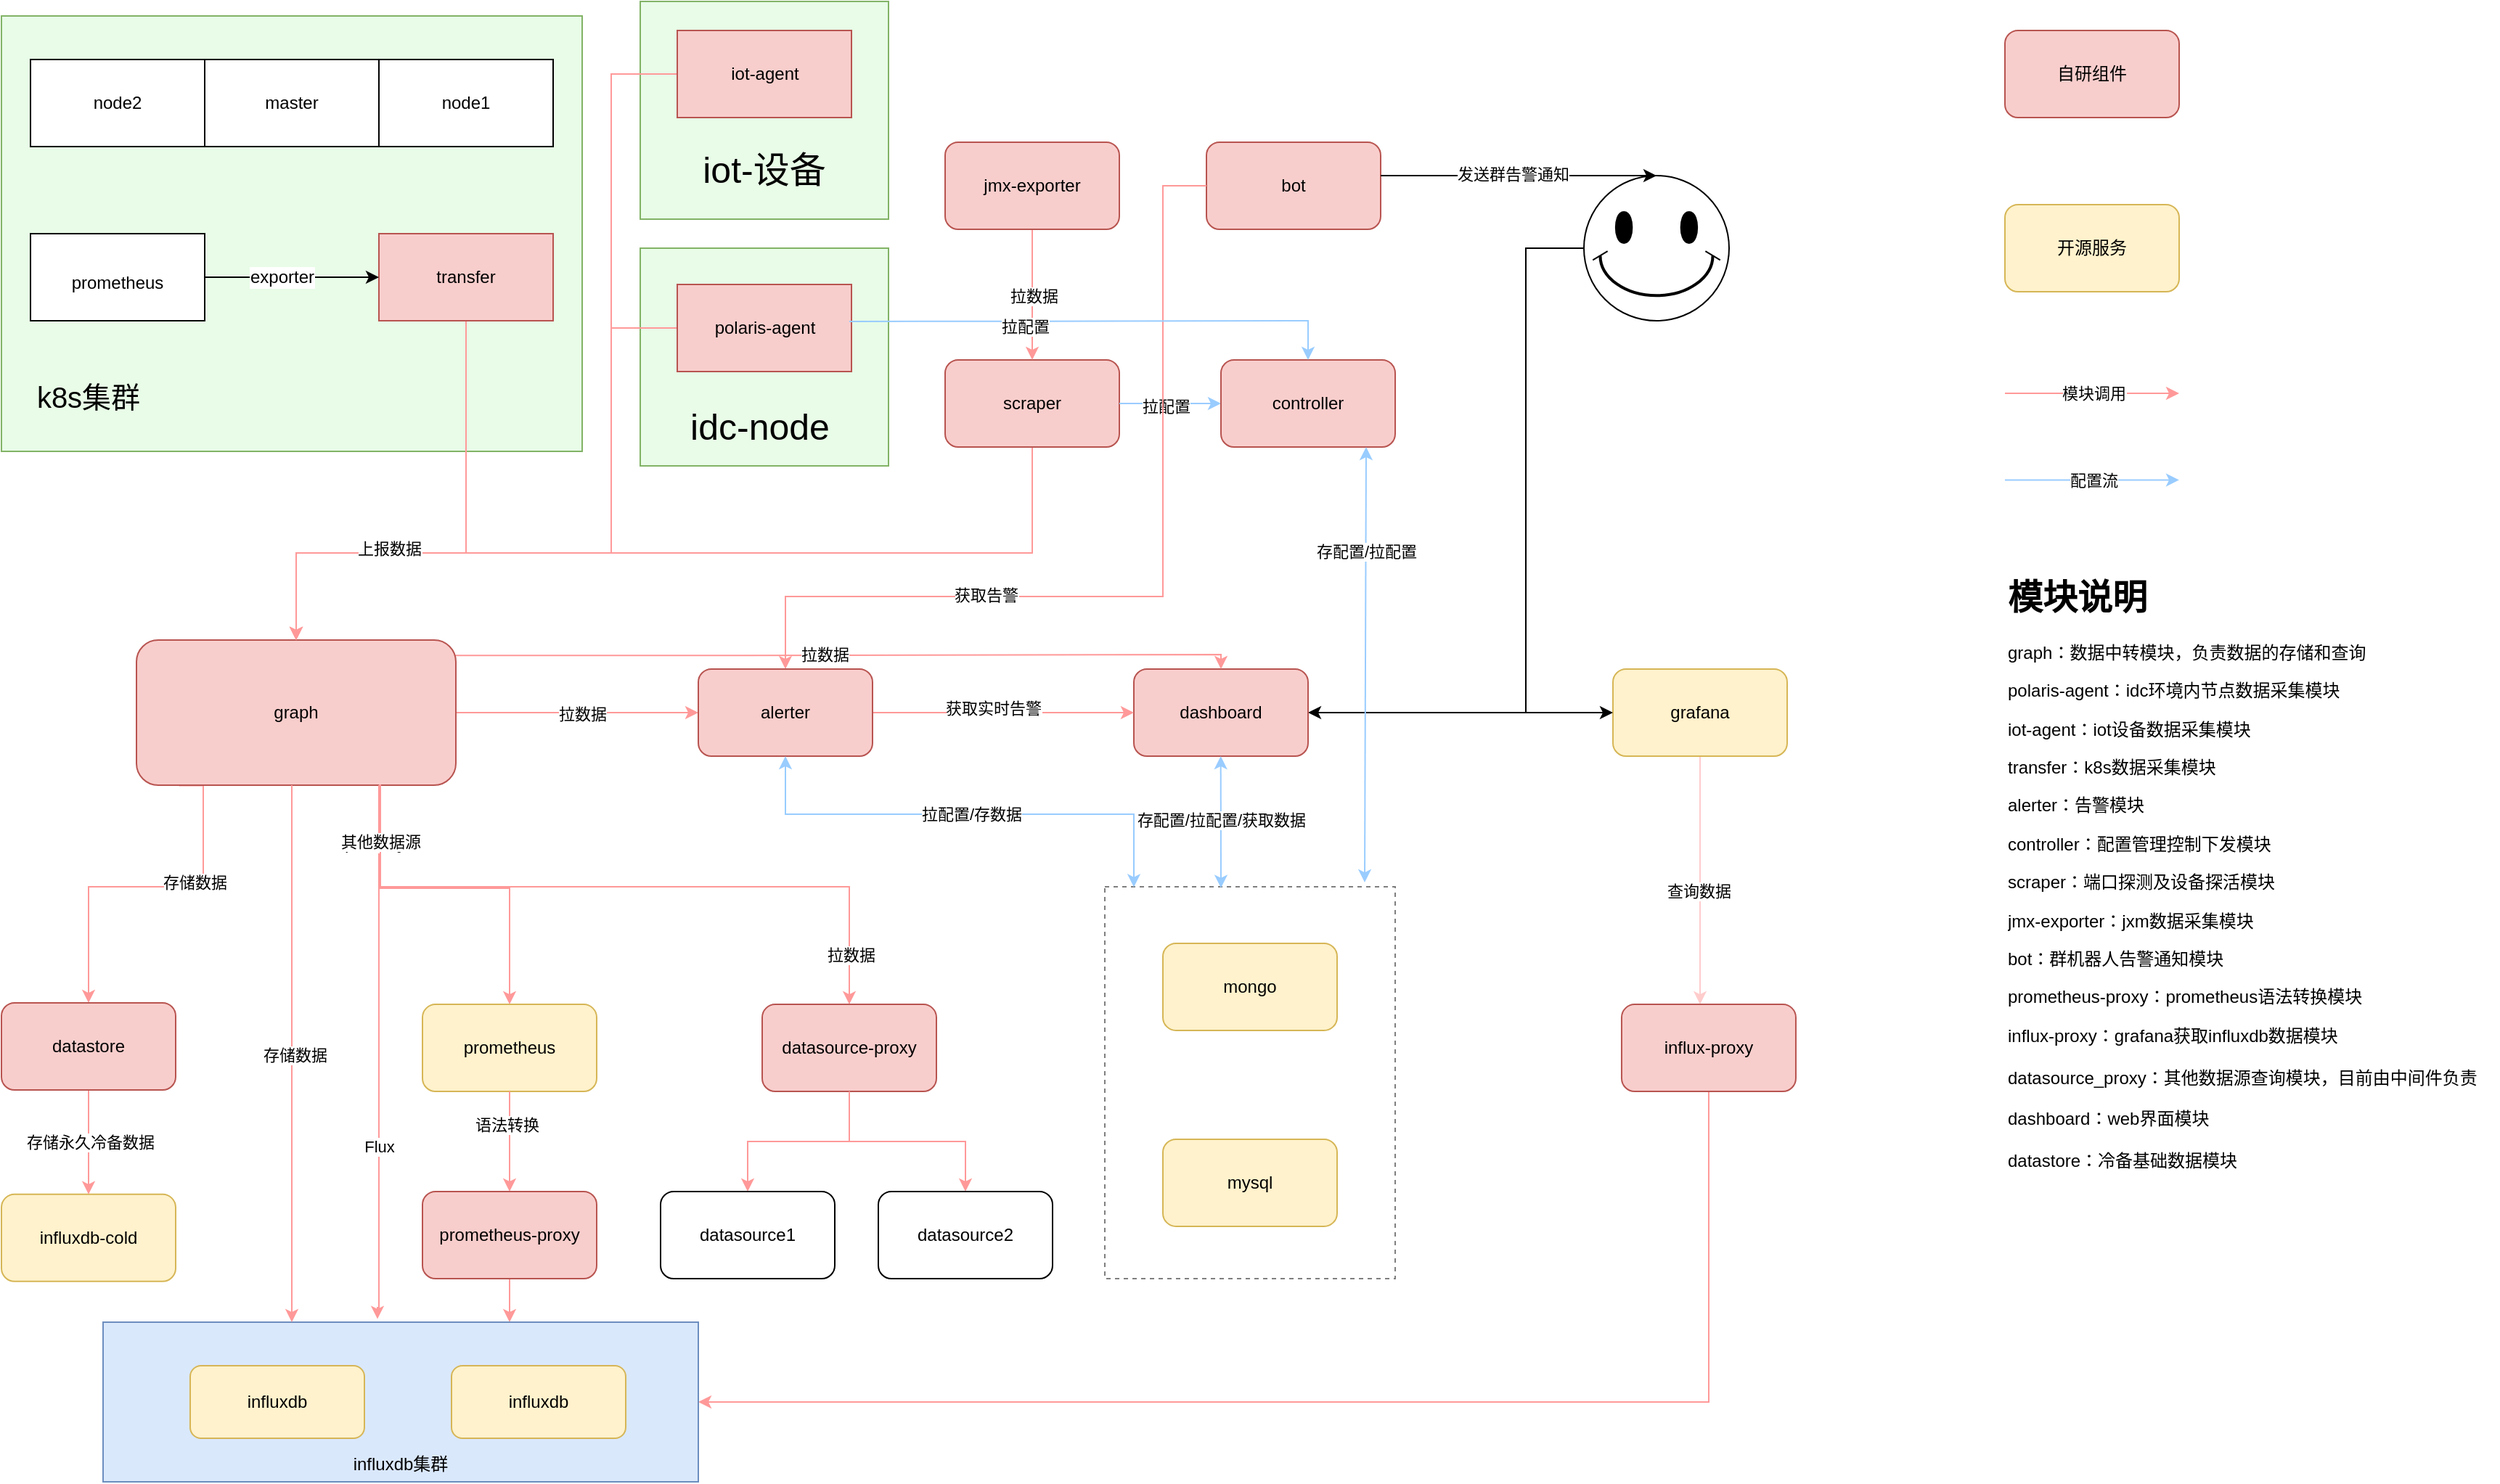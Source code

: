 <mxfile version="24.5.5" type="github">
  <diagram name="第 1 页" id="zJNLE8bN9wBG5qHUzsNH">
    <mxGraphModel dx="3089" dy="2399" grid="1" gridSize="10" guides="1" tooltips="1" connect="1" arrows="1" fold="1" page="1" pageScale="1" pageWidth="827" pageHeight="1169" math="0" shadow="0">
      <root>
        <mxCell id="0" />
        <mxCell id="1" parent="0" />
        <mxCell id="a-k5ZQnK_QjZlKG4vjBj-124" value="" style="rounded=0;whiteSpace=wrap;html=1;direction=south;fillColor=#E8FCE7;strokeColor=#82b366;" vertex="1" parent="1">
          <mxGeometry x="400" y="40" width="171" height="150" as="geometry" />
        </mxCell>
        <mxCell id="a-k5ZQnK_QjZlKG4vjBj-108" value="" style="html=1;dashed=1;whiteSpace=wrap;opacity=50;" vertex="1" parent="1">
          <mxGeometry x="720" y="480" width="200" height="270" as="geometry" />
        </mxCell>
        <mxCell id="a-k5ZQnK_QjZlKG4vjBj-92" value="" style="rounded=0;whiteSpace=wrap;html=1;direction=south;fillColor=#E8FCE7;strokeColor=#82b366;" vertex="1" parent="1">
          <mxGeometry x="400" y="-130" width="171" height="150" as="geometry" />
        </mxCell>
        <mxCell id="mmYLngL-6dQX-zCMXxUM-11" value="" style="edgeStyle=orthogonalEdgeStyle;rounded=0;orthogonalLoop=1;jettySize=auto;html=1;strokeColor=#FF9999;" parent="1" source="mmYLngL-6dQX-zCMXxUM-29" target="mmYLngL-6dQX-zCMXxUM-14" edge="1">
          <mxGeometry relative="1" as="geometry">
            <Array as="points">
              <mxPoint x="310" y="760" />
              <mxPoint x="310" y="760" />
            </Array>
          </mxGeometry>
        </mxCell>
        <mxCell id="mmYLngL-6dQX-zCMXxUM-65" style="edgeStyle=orthogonalEdgeStyle;rounded=0;orthogonalLoop=1;jettySize=auto;html=1;strokeColor=#FF9999;exitX=0.5;exitY=1;exitDx=0;exitDy=0;" parent="1" source="mmYLngL-6dQX-zCMXxUM-64" target="mmYLngL-6dQX-zCMXxUM-14" edge="1">
          <mxGeometry relative="1" as="geometry">
            <Array as="points">
              <mxPoint x="1136" y="835" />
            </Array>
          </mxGeometry>
        </mxCell>
        <mxCell id="a-k5ZQnK_QjZlKG4vjBj-77" style="edgeStyle=orthogonalEdgeStyle;rounded=0;orthogonalLoop=1;jettySize=auto;html=1;exitX=0.461;exitY=-0.02;exitDx=0;exitDy=0;entryX=0.461;entryY=-0.02;entryDx=0;entryDy=0;strokeColor=#FF9999;exitPerimeter=0;entryPerimeter=0;" edge="1" parent="1" target="mmYLngL-6dQX-zCMXxUM-14">
          <mxGeometry relative="1" as="geometry">
            <mxPoint x="219.97" y="400" as="sourcePoint" />
            <mxPoint x="190.0" y="770" as="targetPoint" />
            <Array as="points">
              <mxPoint x="220" y="770" />
              <mxPoint x="219" y="770" />
            </Array>
          </mxGeometry>
        </mxCell>
        <mxCell id="a-k5ZQnK_QjZlKG4vjBj-121" value="Flux" style="edgeLabel;html=1;align=center;verticalAlign=middle;resizable=0;points=[];" vertex="1" connectable="0" parent="a-k5ZQnK_QjZlKG4vjBj-77">
          <mxGeometry x="0.368" relative="1" as="geometry">
            <mxPoint as="offset" />
          </mxGeometry>
        </mxCell>
        <mxCell id="mmYLngL-6dQX-zCMXxUM-14" value="&lt;br&gt;&lt;br&gt;&lt;br&gt;&lt;br&gt;&lt;br&gt;&lt;br&gt;influxdb集群" style="rounded=0;whiteSpace=wrap;html=1;fillColor=#dae8fc;strokeColor=#6c8ebf;" parent="1" vertex="1">
          <mxGeometry x="30" y="780" width="410" height="110" as="geometry" />
        </mxCell>
        <mxCell id="a-k5ZQnK_QjZlKG4vjBj-51" style="edgeStyle=orthogonalEdgeStyle;rounded=0;orthogonalLoop=1;jettySize=auto;html=1;" edge="1" parent="1" source="a-k5ZQnK_QjZlKG4vjBj-1" target="mmYLngL-6dQX-zCMXxUM-16">
          <mxGeometry relative="1" as="geometry">
            <Array as="points">
              <mxPoint x="1010" y="360" />
            </Array>
          </mxGeometry>
        </mxCell>
        <mxCell id="mmYLngL-6dQX-zCMXxUM-16" value="dashboard" style="rounded=1;whiteSpace=wrap;html=1;fillColor=#f8cecc;strokeColor=#b85450;" parent="1" vertex="1">
          <mxGeometry x="740" y="330" width="120" height="60" as="geometry" />
        </mxCell>
        <mxCell id="mmYLngL-6dQX-zCMXxUM-18" value="" style="edgeStyle=orthogonalEdgeStyle;rounded=0;orthogonalLoop=1;jettySize=auto;html=1;strokeColor=#FF9999;exitX=1;exitY=0.5;exitDx=0;exitDy=0;" parent="1" source="mmYLngL-6dQX-zCMXxUM-20" target="mmYLngL-6dQX-zCMXxUM-23" edge="1">
          <mxGeometry relative="1" as="geometry">
            <Array as="points">
              <mxPoint x="390" y="360" />
              <mxPoint x="390" y="360" />
            </Array>
          </mxGeometry>
        </mxCell>
        <mxCell id="a-k5ZQnK_QjZlKG4vjBj-120" value="拉数据" style="edgeLabel;html=1;align=center;verticalAlign=middle;resizable=0;points=[];" vertex="1" connectable="0" parent="mmYLngL-6dQX-zCMXxUM-18">
          <mxGeometry x="0.04" y="-1" relative="1" as="geometry">
            <mxPoint as="offset" />
          </mxGeometry>
        </mxCell>
        <mxCell id="mmYLngL-6dQX-zCMXxUM-77" style="edgeStyle=orthogonalEdgeStyle;rounded=0;orthogonalLoop=1;jettySize=auto;html=1;entryX=0;entryY=0.5;entryDx=0;entryDy=0;strokeColor=#FF9999;" parent="1" source="mmYLngL-6dQX-zCMXxUM-23" target="mmYLngL-6dQX-zCMXxUM-16" edge="1">
          <mxGeometry relative="1" as="geometry" />
        </mxCell>
        <mxCell id="a-k5ZQnK_QjZlKG4vjBj-110" value="获取实时告警" style="edgeLabel;html=1;align=center;verticalAlign=middle;resizable=0;points=[];" vertex="1" connectable="0" parent="mmYLngL-6dQX-zCMXxUM-77">
          <mxGeometry x="-0.084" y="3" relative="1" as="geometry">
            <mxPoint as="offset" />
          </mxGeometry>
        </mxCell>
        <mxCell id="a-k5ZQnK_QjZlKG4vjBj-76" style="edgeStyle=orthogonalEdgeStyle;rounded=0;orthogonalLoop=1;jettySize=auto;html=1;exitX=0.133;exitY=1.002;exitDx=0;exitDy=0;entryX=0.5;entryY=0;entryDx=0;entryDy=0;strokeColor=#FF9999;exitPerimeter=0;" edge="1" parent="1" source="mmYLngL-6dQX-zCMXxUM-20" target="a-k5ZQnK_QjZlKG4vjBj-73">
          <mxGeometry relative="1" as="geometry">
            <Array as="points">
              <mxPoint x="99" y="410" />
              <mxPoint x="99" y="480" />
              <mxPoint x="20" y="480" />
            </Array>
          </mxGeometry>
        </mxCell>
        <mxCell id="a-k5ZQnK_QjZlKG4vjBj-100" value="存储数据" style="edgeLabel;html=1;align=center;verticalAlign=middle;resizable=0;points=[];" vertex="1" connectable="0" parent="a-k5ZQnK_QjZlKG4vjBj-76">
          <mxGeometry x="-0.253" y="-3" relative="1" as="geometry">
            <mxPoint x="-1" as="offset" />
          </mxGeometry>
        </mxCell>
        <mxCell id="a-k5ZQnK_QjZlKG4vjBj-113" style="edgeStyle=orthogonalEdgeStyle;rounded=0;orthogonalLoop=1;jettySize=auto;html=1;exitX=0.995;exitY=0.106;exitDx=0;exitDy=0;entryX=0.5;entryY=0;entryDx=0;entryDy=0;exitPerimeter=0;strokeColor=#FF9999;" edge="1" parent="1" source="mmYLngL-6dQX-zCMXxUM-20" target="mmYLngL-6dQX-zCMXxUM-16">
          <mxGeometry relative="1" as="geometry">
            <Array as="points">
              <mxPoint x="472" y="321" />
              <mxPoint x="730" y="320" />
            </Array>
          </mxGeometry>
        </mxCell>
        <mxCell id="a-k5ZQnK_QjZlKG4vjBj-114" value="拉数据" style="edgeLabel;html=1;align=center;verticalAlign=middle;resizable=0;points=[];" vertex="1" connectable="0" parent="a-k5ZQnK_QjZlKG4vjBj-113">
          <mxGeometry x="-0.052" y="1" relative="1" as="geometry">
            <mxPoint as="offset" />
          </mxGeometry>
        </mxCell>
        <mxCell id="mmYLngL-6dQX-zCMXxUM-20" value="graph" style="rounded=1;whiteSpace=wrap;html=1;fillColor=#f8cecc;strokeColor=#b85450;" parent="1" vertex="1">
          <mxGeometry x="53" y="310" width="220" height="100" as="geometry" />
        </mxCell>
        <mxCell id="mmYLngL-6dQX-zCMXxUM-24" value="" style="edgeStyle=orthogonalEdgeStyle;rounded=0;orthogonalLoop=1;jettySize=auto;html=1;strokeColor=#FF9999;" parent="1" source="mmYLngL-6dQX-zCMXxUM-20" target="mmYLngL-6dQX-zCMXxUM-26" edge="1">
          <mxGeometry x="0.0" relative="1" as="geometry">
            <Array as="points">
              <mxPoint x="220" y="481" />
              <mxPoint x="310" y="481" />
            </Array>
            <mxPoint as="offset" />
          </mxGeometry>
        </mxCell>
        <mxCell id="a-k5ZQnK_QjZlKG4vjBj-89" value="promeQL" style="edgeLabel;html=1;align=center;verticalAlign=middle;resizable=0;points=[];" vertex="1" connectable="0" parent="mmYLngL-6dQX-zCMXxUM-24">
          <mxGeometry x="-0.667" y="-1" relative="1" as="geometry">
            <mxPoint as="offset" />
          </mxGeometry>
        </mxCell>
        <mxCell id="mmYLngL-6dQX-zCMXxUM-26" value="prometheus" style="rounded=1;whiteSpace=wrap;html=1;fillColor=#fff2cc;strokeColor=#d6b656;" parent="1" vertex="1">
          <mxGeometry x="250" y="561.05" width="120" height="60" as="geometry" />
        </mxCell>
        <mxCell id="mmYLngL-6dQX-zCMXxUM-27" value="" style="edgeStyle=orthogonalEdgeStyle;rounded=0;orthogonalLoop=1;jettySize=auto;html=1;fillColor=#f8cecc;strokeColor=#FF9999;" parent="1" source="mmYLngL-6dQX-zCMXxUM-26" target="mmYLngL-6dQX-zCMXxUM-29" edge="1">
          <mxGeometry relative="1" as="geometry" />
        </mxCell>
        <mxCell id="mmYLngL-6dQX-zCMXxUM-28" value="语法转换" style="edgeLabel;html=1;align=center;verticalAlign=middle;resizable=0;points=[];" parent="mmYLngL-6dQX-zCMXxUM-27" vertex="1" connectable="0">
          <mxGeometry x="-0.333" y="-2" relative="1" as="geometry">
            <mxPoint as="offset" />
          </mxGeometry>
        </mxCell>
        <mxCell id="mmYLngL-6dQX-zCMXxUM-29" value="prometheus-proxy" style="rounded=1;whiteSpace=wrap;html=1;fillColor=#f8cecc;strokeColor=#b85450;" parent="1" vertex="1">
          <mxGeometry x="250" y="690.0" width="120" height="60" as="geometry" />
        </mxCell>
        <mxCell id="a-k5ZQnK_QjZlKG4vjBj-122" style="edgeStyle=orthogonalEdgeStyle;rounded=0;orthogonalLoop=1;jettySize=auto;html=1;strokeColor=#FF9999;" edge="1" parent="1" target="mmYLngL-6dQX-zCMXxUM-32">
          <mxGeometry relative="1" as="geometry">
            <mxPoint x="220" y="410" as="sourcePoint" />
            <Array as="points">
              <mxPoint x="221" y="410" />
              <mxPoint x="221" y="480" />
              <mxPoint x="544" y="480" />
            </Array>
          </mxGeometry>
        </mxCell>
        <mxCell id="a-k5ZQnK_QjZlKG4vjBj-123" value="其他数据源" style="edgeLabel;html=1;align=center;verticalAlign=middle;resizable=0;points=[];" vertex="1" connectable="0" parent="a-k5ZQnK_QjZlKG4vjBj-122">
          <mxGeometry x="-0.834" relative="1" as="geometry">
            <mxPoint as="offset" />
          </mxGeometry>
        </mxCell>
        <mxCell id="a-k5ZQnK_QjZlKG4vjBj-142" value="拉数据" style="edgeLabel;html=1;align=center;verticalAlign=middle;resizable=0;points=[];" vertex="1" connectable="0" parent="a-k5ZQnK_QjZlKG4vjBj-122">
          <mxGeometry x="0.854" y="1" relative="1" as="geometry">
            <mxPoint as="offset" />
          </mxGeometry>
        </mxCell>
        <mxCell id="mmYLngL-6dQX-zCMXxUM-32" value="datasource-proxy" style="rounded=1;whiteSpace=wrap;html=1;fillColor=#f8cecc;strokeColor=#b85450;" parent="1" vertex="1">
          <mxGeometry x="484" y="561.05" width="120" height="60" as="geometry" />
        </mxCell>
        <mxCell id="mmYLngL-6dQX-zCMXxUM-33" style="edgeStyle=orthogonalEdgeStyle;rounded=0;orthogonalLoop=1;jettySize=auto;html=1;fillColor=#f8cecc;strokeColor=#FF9999;exitX=0.5;exitY=1;exitDx=0;exitDy=0;" parent="1" source="mmYLngL-6dQX-zCMXxUM-32" target="mmYLngL-6dQX-zCMXxUM-34" edge="1">
          <mxGeometry relative="1" as="geometry" />
        </mxCell>
        <mxCell id="mmYLngL-6dQX-zCMXxUM-34" value="datasource1" style="rounded=1;whiteSpace=wrap;html=1;" parent="1" vertex="1">
          <mxGeometry x="414" y="690.0" width="120" height="60" as="geometry" />
        </mxCell>
        <mxCell id="mmYLngL-6dQX-zCMXxUM-35" style="edgeStyle=orthogonalEdgeStyle;rounded=0;orthogonalLoop=1;jettySize=auto;html=1;fillColor=#f8cecc;strokeColor=#FF9999;" parent="1" source="mmYLngL-6dQX-zCMXxUM-32" target="mmYLngL-6dQX-zCMXxUM-36" edge="1">
          <mxGeometry relative="1" as="geometry" />
        </mxCell>
        <mxCell id="mmYLngL-6dQX-zCMXxUM-36" value="datasource2" style="rounded=1;whiteSpace=wrap;html=1;" parent="1" vertex="1">
          <mxGeometry x="564" y="690.0" width="120" height="60" as="geometry" />
        </mxCell>
        <mxCell id="mmYLngL-6dQX-zCMXxUM-37" value="" style="group" parent="1" vertex="1" connectable="0">
          <mxGeometry x="90" y="810" width="300" height="50" as="geometry" />
        </mxCell>
        <mxCell id="mmYLngL-6dQX-zCMXxUM-38" value="influxdb" style="rounded=1;whiteSpace=wrap;html=1;container=0;fillColor=#fff2cc;strokeColor=#d6b656;" parent="mmYLngL-6dQX-zCMXxUM-37" vertex="1">
          <mxGeometry width="120" height="50" as="geometry" />
        </mxCell>
        <mxCell id="mmYLngL-6dQX-zCMXxUM-39" value="influxdb" style="rounded=1;whiteSpace=wrap;html=1;container=0;fillColor=#fff2cc;strokeColor=#d6b656;" parent="mmYLngL-6dQX-zCMXxUM-37" vertex="1">
          <mxGeometry x="180" width="120" height="50" as="geometry" />
        </mxCell>
        <mxCell id="mmYLngL-6dQX-zCMXxUM-67" style="edgeStyle=orthogonalEdgeStyle;rounded=0;orthogonalLoop=1;jettySize=auto;html=1;strokeColor=#FFCCCC;exitX=0.5;exitY=1;exitDx=0;exitDy=0;" parent="1" source="mmYLngL-6dQX-zCMXxUM-66" target="mmYLngL-6dQX-zCMXxUM-64" edge="1">
          <mxGeometry relative="1" as="geometry">
            <Array as="points">
              <mxPoint x="1130" y="500" />
              <mxPoint x="1130" y="500" />
            </Array>
          </mxGeometry>
        </mxCell>
        <mxCell id="mmYLngL-6dQX-zCMXxUM-68" value="查询数据" style="edgeLabel;html=1;align=center;verticalAlign=middle;resizable=0;points=[];" parent="mmYLngL-6dQX-zCMXxUM-67" vertex="1" connectable="0">
          <mxGeometry x="0.083" y="-1" relative="1" as="geometry">
            <mxPoint as="offset" />
          </mxGeometry>
        </mxCell>
        <mxCell id="mmYLngL-6dQX-zCMXxUM-64" value="influx-proxy" style="rounded=1;whiteSpace=wrap;html=1;fillColor=#f8cecc;strokeColor=#b85450;" parent="1" vertex="1">
          <mxGeometry x="1075.98" y="561.05" width="120" height="60" as="geometry" />
        </mxCell>
        <mxCell id="mmYLngL-6dQX-zCMXxUM-66" value="grafana" style="rounded=1;whiteSpace=wrap;html=1;fillColor=#fff2cc;strokeColor=#d6b656;" parent="1" vertex="1">
          <mxGeometry x="1070" y="330" width="120" height="60" as="geometry" />
        </mxCell>
        <mxCell id="a-k5ZQnK_QjZlKG4vjBj-131" style="edgeStyle=orthogonalEdgeStyle;rounded=0;orthogonalLoop=1;jettySize=auto;html=1;entryX=0.5;entryY=0;entryDx=0;entryDy=0;strokeColor=#FF9999;" edge="1" parent="1" source="mmYLngL-6dQX-zCMXxUM-70" target="mmYLngL-6dQX-zCMXxUM-20">
          <mxGeometry relative="1" as="geometry">
            <Array as="points">
              <mxPoint x="670" y="250" />
              <mxPoint x="163" y="250" />
            </Array>
          </mxGeometry>
        </mxCell>
        <mxCell id="mmYLngL-6dQX-zCMXxUM-70" value="scraper" style="rounded=1;whiteSpace=wrap;html=1;fillColor=#f8cecc;strokeColor=#b85450;" parent="1" vertex="1">
          <mxGeometry x="610" y="117" width="120" height="60" as="geometry" />
        </mxCell>
        <mxCell id="mmYLngL-6dQX-zCMXxUM-74" value="" style="edgeStyle=orthogonalEdgeStyle;rounded=0;orthogonalLoop=1;jettySize=auto;html=1;strokeColor=#FF9999;" parent="1" source="mmYLngL-6dQX-zCMXxUM-73" target="mmYLngL-6dQX-zCMXxUM-70" edge="1">
          <mxGeometry relative="1" as="geometry" />
        </mxCell>
        <mxCell id="mmYLngL-6dQX-zCMXxUM-75" value="拉数据" style="edgeLabel;html=1;align=center;verticalAlign=middle;resizable=0;points=[];" parent="mmYLngL-6dQX-zCMXxUM-74" vertex="1" connectable="0">
          <mxGeometry x="0.025" y="1" relative="1" as="geometry">
            <mxPoint as="offset" />
          </mxGeometry>
        </mxCell>
        <mxCell id="mmYLngL-6dQX-zCMXxUM-73" value="jmx-exporter" style="rounded=1;whiteSpace=wrap;html=1;fillColor=#f8cecc;strokeColor=#b85450;" parent="1" vertex="1">
          <mxGeometry x="610" y="-33" width="120" height="60" as="geometry" />
        </mxCell>
        <mxCell id="mmYLngL-6dQX-zCMXxUM-2" value="" style="rounded=0;whiteSpace=wrap;html=1;direction=south;fillColor=#E8FCE7;strokeColor=#82b366;" parent="1" vertex="1">
          <mxGeometry x="-40" y="-120" width="400" height="300" as="geometry" />
        </mxCell>
        <mxCell id="mmYLngL-6dQX-zCMXxUM-3" value="node1" style="rounded=0;whiteSpace=wrap;html=1;" parent="1" vertex="1">
          <mxGeometry x="220" y="-90" width="120" height="60" as="geometry" />
        </mxCell>
        <mxCell id="mmYLngL-6dQX-zCMXxUM-4" value="master" style="rounded=0;whiteSpace=wrap;html=1;" parent="1" vertex="1">
          <mxGeometry x="100" y="-90" width="120" height="60" as="geometry" />
        </mxCell>
        <mxCell id="mmYLngL-6dQX-zCMXxUM-5" value="node2" style="rounded=0;whiteSpace=wrap;html=1;" parent="1" vertex="1">
          <mxGeometry x="-20" y="-90" width="120" height="60" as="geometry" />
        </mxCell>
        <mxCell id="mmYLngL-6dQX-zCMXxUM-6" value="&lt;font style=&quot;font-size: 20px;&quot;&gt;k8s集群&lt;/font&gt;" style="text;html=1;strokeColor=none;fillColor=none;align=center;verticalAlign=middle;whiteSpace=wrap;rounded=0;" parent="1" vertex="1">
          <mxGeometry x="-30" y="120" width="100" height="44" as="geometry" />
        </mxCell>
        <mxCell id="mmYLngL-6dQX-zCMXxUM-7" value="&lt;font style=&quot;font-size: 12px;&quot;&gt;prometheus&lt;/font&gt;" style="rounded=0;whiteSpace=wrap;html=1;fontSize=20;" parent="1" vertex="1">
          <mxGeometry x="-20" y="30" width="120" height="60" as="geometry" />
        </mxCell>
        <mxCell id="a-k5ZQnK_QjZlKG4vjBj-128" style="edgeStyle=orthogonalEdgeStyle;rounded=0;orthogonalLoop=1;jettySize=auto;html=1;strokeColor=#FF9999;" edge="1" parent="1" source="mmYLngL-6dQX-zCMXxUM-8" target="mmYLngL-6dQX-zCMXxUM-20">
          <mxGeometry relative="1" as="geometry">
            <Array as="points">
              <mxPoint x="280" y="250" />
              <mxPoint x="163" y="250" />
            </Array>
          </mxGeometry>
        </mxCell>
        <mxCell id="mmYLngL-6dQX-zCMXxUM-8" value="transfer" style="rounded=0;whiteSpace=wrap;html=1;fillColor=#f8cecc;strokeColor=#b85450;" parent="1" vertex="1">
          <mxGeometry x="220" y="30" width="120" height="60" as="geometry" />
        </mxCell>
        <mxCell id="mmYLngL-6dQX-zCMXxUM-9" value="" style="edgeStyle=orthogonalEdgeStyle;rounded=0;orthogonalLoop=1;jettySize=auto;html=1;fontSize=20;" parent="1" source="mmYLngL-6dQX-zCMXxUM-7" target="mmYLngL-6dQX-zCMXxUM-8" edge="1">
          <mxGeometry relative="1" as="geometry" />
        </mxCell>
        <mxCell id="mmYLngL-6dQX-zCMXxUM-10" value="exporter" style="edgeLabel;html=1;align=center;verticalAlign=middle;resizable=0;points=[];fontSize=12;" parent="mmYLngL-6dQX-zCMXxUM-9" vertex="1" connectable="0">
          <mxGeometry x="-0.114" relative="1" as="geometry">
            <mxPoint as="offset" />
          </mxGeometry>
        </mxCell>
        <mxCell id="mmYLngL-6dQX-zCMXxUM-79" value="mysql" style="rounded=1;whiteSpace=wrap;html=1;fillColor=#fff2cc;strokeColor=#d6b656;" parent="1" vertex="1">
          <mxGeometry x="760" y="653.95" width="120" height="60" as="geometry" />
        </mxCell>
        <mxCell id="mmYLngL-6dQX-zCMXxUM-80" value="mongo" style="rounded=1;whiteSpace=wrap;html=1;fillColor=#fff2cc;strokeColor=#d6b656;" parent="1" vertex="1">
          <mxGeometry x="760" y="518.95" width="120" height="60" as="geometry" />
        </mxCell>
        <mxCell id="mmYLngL-6dQX-zCMXxUM-93" value="&lt;font style=&quot;font-size: 25px;&quot;&gt;idc-node&lt;/font&gt;" style="text;strokeColor=none;align=center;fillColor=none;html=1;verticalAlign=middle;whiteSpace=wrap;rounded=0;" parent="1" vertex="1">
          <mxGeometry x="425.5" y="147" width="113" height="30" as="geometry" />
        </mxCell>
        <mxCell id="a-k5ZQnK_QjZlKG4vjBj-129" style="edgeStyle=orthogonalEdgeStyle;rounded=0;orthogonalLoop=1;jettySize=auto;html=1;entryX=0.5;entryY=0;entryDx=0;entryDy=0;strokeColor=#FF9999;" edge="1" parent="1" source="mmYLngL-6dQX-zCMXxUM-96" target="mmYLngL-6dQX-zCMXxUM-20">
          <mxGeometry relative="1" as="geometry">
            <Array as="points">
              <mxPoint x="380" y="95" />
              <mxPoint x="380" y="250" />
              <mxPoint x="163" y="250" />
            </Array>
          </mxGeometry>
        </mxCell>
        <mxCell id="mmYLngL-6dQX-zCMXxUM-96" value="polaris-agent" style="rounded=0;whiteSpace=wrap;html=1;fillColor=#f8cecc;strokeColor=#b85450;" parent="1" vertex="1">
          <mxGeometry x="425.5" y="65" width="120" height="60" as="geometry" />
        </mxCell>
        <mxCell id="a-k5ZQnK_QjZlKG4vjBj-1" value="" style="verticalLabelPosition=bottom;verticalAlign=top;html=1;shape=mxgraph.basic.smiley" vertex="1" parent="1">
          <mxGeometry x="1050" y="-10" width="100" height="100" as="geometry" />
        </mxCell>
        <mxCell id="a-k5ZQnK_QjZlKG4vjBj-9" value="&lt;font style=&quot;font-size: 25px;&quot;&gt;iot-设备&lt;/font&gt;" style="text;strokeColor=none;align=center;fillColor=none;html=1;verticalAlign=middle;whiteSpace=wrap;rounded=0;" vertex="1" parent="1">
          <mxGeometry x="439" y="-30" width="93" height="30" as="geometry" />
        </mxCell>
        <mxCell id="a-k5ZQnK_QjZlKG4vjBj-130" style="edgeStyle=orthogonalEdgeStyle;rounded=0;orthogonalLoop=1;jettySize=auto;html=1;entryX=0.5;entryY=0;entryDx=0;entryDy=0;strokeColor=#FF9999;" edge="1" parent="1" source="a-k5ZQnK_QjZlKG4vjBj-14" target="mmYLngL-6dQX-zCMXxUM-20">
          <mxGeometry relative="1" as="geometry">
            <Array as="points">
              <mxPoint x="380" y="-80" />
              <mxPoint x="380" y="250" />
              <mxPoint x="163" y="250" />
            </Array>
          </mxGeometry>
        </mxCell>
        <mxCell id="a-k5ZQnK_QjZlKG4vjBj-136" value="上报数据" style="edgeLabel;html=1;align=center;verticalAlign=middle;resizable=0;points=[];" vertex="1" connectable="0" parent="a-k5ZQnK_QjZlKG4vjBj-130">
          <mxGeometry x="0.622" y="-3" relative="1" as="geometry">
            <mxPoint as="offset" />
          </mxGeometry>
        </mxCell>
        <mxCell id="a-k5ZQnK_QjZlKG4vjBj-14" value="iot-agent" style="rounded=0;whiteSpace=wrap;html=1;fillColor=#f8cecc;strokeColor=#b85450;" vertex="1" parent="1">
          <mxGeometry x="425.5" y="-110" width="120" height="60" as="geometry" />
        </mxCell>
        <mxCell id="a-k5ZQnK_QjZlKG4vjBj-126" value="" style="edgeStyle=orthogonalEdgeStyle;rounded=0;orthogonalLoop=1;jettySize=auto;html=1;strokeColor=#99CCFF;" edge="1" parent="1" source="mmYLngL-6dQX-zCMXxUM-70" target="a-k5ZQnK_QjZlKG4vjBj-27">
          <mxGeometry relative="1" as="geometry" />
        </mxCell>
        <mxCell id="a-k5ZQnK_QjZlKG4vjBj-137" value="拉配置" style="edgeLabel;html=1;align=center;verticalAlign=middle;resizable=0;points=[];" vertex="1" connectable="0" parent="a-k5ZQnK_QjZlKG4vjBj-126">
          <mxGeometry x="-0.088" y="-2" relative="1" as="geometry">
            <mxPoint as="offset" />
          </mxGeometry>
        </mxCell>
        <mxCell id="a-k5ZQnK_QjZlKG4vjBj-27" value="controller" style="rounded=1;whiteSpace=wrap;html=1;fillColor=#f8cecc;strokeColor=#b85450;" vertex="1" parent="1">
          <mxGeometry x="800" y="117" width="120" height="60" as="geometry" />
        </mxCell>
        <mxCell id="a-k5ZQnK_QjZlKG4vjBj-57" value="自研组件" style="rounded=1;whiteSpace=wrap;html=1;fillColor=#f8cecc;strokeColor=#b85450;" vertex="1" parent="1">
          <mxGeometry x="1340" y="-110" width="120" height="60" as="geometry" />
        </mxCell>
        <mxCell id="a-k5ZQnK_QjZlKG4vjBj-58" value="开源服务" style="rounded=1;whiteSpace=wrap;html=1;fillColor=#fff2cc;strokeColor=#d6b656;" vertex="1" parent="1">
          <mxGeometry x="1340" y="10" width="120" height="60" as="geometry" />
        </mxCell>
        <mxCell id="a-k5ZQnK_QjZlKG4vjBj-61" value="" style="endArrow=classic;html=1;rounded=0;strokeColor=#FF9999;" edge="1" parent="1">
          <mxGeometry width="50" height="50" relative="1" as="geometry">
            <mxPoint x="1340" y="140" as="sourcePoint" />
            <mxPoint x="1460" y="140" as="targetPoint" />
          </mxGeometry>
        </mxCell>
        <mxCell id="a-k5ZQnK_QjZlKG4vjBj-62" value="模块调用" style="edgeLabel;html=1;align=center;verticalAlign=middle;resizable=0;points=[];" vertex="1" connectable="0" parent="a-k5ZQnK_QjZlKG4vjBj-61">
          <mxGeometry x="0.015" relative="1" as="geometry">
            <mxPoint as="offset" />
          </mxGeometry>
        </mxCell>
        <mxCell id="a-k5ZQnK_QjZlKG4vjBj-63" value="" style="endArrow=classic;html=1;rounded=0;strokeColor=#99CCFF;" edge="1" parent="1">
          <mxGeometry width="50" height="50" relative="1" as="geometry">
            <mxPoint x="1340" y="199.7" as="sourcePoint" />
            <mxPoint x="1460" y="199.7" as="targetPoint" />
          </mxGeometry>
        </mxCell>
        <mxCell id="a-k5ZQnK_QjZlKG4vjBj-64" value="配置流" style="edgeLabel;html=1;align=center;verticalAlign=middle;resizable=0;points=[];" vertex="1" connectable="0" parent="a-k5ZQnK_QjZlKG4vjBj-63">
          <mxGeometry x="0.015" relative="1" as="geometry">
            <mxPoint as="offset" />
          </mxGeometry>
        </mxCell>
        <mxCell id="a-k5ZQnK_QjZlKG4vjBj-72" value="influxdb-cold" style="rounded=1;whiteSpace=wrap;html=1;fillColor=#fff2cc;strokeColor=#d6b656;" vertex="1" parent="1">
          <mxGeometry x="-40" y="691.92" width="120" height="60" as="geometry" />
        </mxCell>
        <mxCell id="a-k5ZQnK_QjZlKG4vjBj-74" style="edgeStyle=orthogonalEdgeStyle;rounded=0;orthogonalLoop=1;jettySize=auto;html=1;entryX=0.5;entryY=0;entryDx=0;entryDy=0;strokeColor=#FF9999;" edge="1" parent="1" source="a-k5ZQnK_QjZlKG4vjBj-73" target="a-k5ZQnK_QjZlKG4vjBj-72">
          <mxGeometry relative="1" as="geometry" />
        </mxCell>
        <mxCell id="a-k5ZQnK_QjZlKG4vjBj-75" value="存储永久冷备数据" style="edgeLabel;html=1;align=center;verticalAlign=middle;resizable=0;points=[];" vertex="1" connectable="0" parent="a-k5ZQnK_QjZlKG4vjBj-74">
          <mxGeometry x="-0.002" y="1" relative="1" as="geometry">
            <mxPoint as="offset" />
          </mxGeometry>
        </mxCell>
        <mxCell id="a-k5ZQnK_QjZlKG4vjBj-73" value="datastore" style="rounded=1;whiteSpace=wrap;html=1;fillColor=#f8cecc;strokeColor=#b85450;" vertex="1" parent="1">
          <mxGeometry x="-40" y="560.02" width="120" height="60" as="geometry" />
        </mxCell>
        <mxCell id="a-k5ZQnK_QjZlKG4vjBj-78" style="edgeStyle=orthogonalEdgeStyle;rounded=0;orthogonalLoop=1;jettySize=auto;html=1;strokeColor=#FF9999;" edge="1" parent="1" target="mmYLngL-6dQX-zCMXxUM-14">
          <mxGeometry relative="1" as="geometry">
            <mxPoint x="160" y="410" as="sourcePoint" />
            <Array as="points">
              <mxPoint x="160" y="410" />
            </Array>
          </mxGeometry>
        </mxCell>
        <mxCell id="a-k5ZQnK_QjZlKG4vjBj-79" value="存储数据" style="edgeLabel;html=1;align=center;verticalAlign=middle;resizable=0;points=[];" vertex="1" connectable="0" parent="a-k5ZQnK_QjZlKG4vjBj-78">
          <mxGeometry x="0.005" y="2" relative="1" as="geometry">
            <mxPoint as="offset" />
          </mxGeometry>
        </mxCell>
        <mxCell id="a-k5ZQnK_QjZlKG4vjBj-84" value="bot" style="rounded=1;whiteSpace=wrap;html=1;fillColor=#f8cecc;strokeColor=#b85450;" vertex="1" parent="1">
          <mxGeometry x="790" y="-33" width="120" height="60" as="geometry" />
        </mxCell>
        <mxCell id="a-k5ZQnK_QjZlKG4vjBj-87" style="edgeStyle=orthogonalEdgeStyle;rounded=0;orthogonalLoop=1;jettySize=auto;html=1;entryX=0.5;entryY=0;entryDx=0;entryDy=0;entryPerimeter=0;" edge="1" parent="1" source="a-k5ZQnK_QjZlKG4vjBj-84" target="a-k5ZQnK_QjZlKG4vjBj-1">
          <mxGeometry relative="1" as="geometry">
            <Array as="points">
              <mxPoint x="940" y="-10" />
              <mxPoint x="940" y="-10" />
            </Array>
          </mxGeometry>
        </mxCell>
        <mxCell id="a-k5ZQnK_QjZlKG4vjBj-88" value="发送群告警通知" style="edgeLabel;html=1;align=center;verticalAlign=middle;resizable=0;points=[];" vertex="1" connectable="0" parent="a-k5ZQnK_QjZlKG4vjBj-87">
          <mxGeometry x="-0.043" y="1" relative="1" as="geometry">
            <mxPoint as="offset" />
          </mxGeometry>
        </mxCell>
        <mxCell id="a-k5ZQnK_QjZlKG4vjBj-99" value="&lt;h1 style=&quot;margin-top: 0px;&quot;&gt;模块说明&lt;/h1&gt;&lt;p&gt;graph：数据中转模块，负责数据的存储和查询&lt;/p&gt;&lt;p&gt;polaris-agent：idc环境内节点数据采集模块&lt;/p&gt;&lt;p&gt;iot-agent：iot设备数据采集模块&lt;/p&gt;&lt;p&gt;transfer：k8s数据采集模块&lt;br&gt;&lt;/p&gt;&lt;p&gt;alerter：告警模块&lt;/p&gt;&lt;p&gt;controller：配置管理控制下发模块&lt;/p&gt;&lt;p&gt;scraper：端口探测及设备探活模块&lt;/p&gt;&lt;p&gt;jmx-exporter：jxm数据采集模块&lt;/p&gt;&lt;p&gt;&lt;span style=&quot;background-color: initial;&quot;&gt;bot：群机器人告警通知模块&lt;/span&gt;&lt;br&gt;&lt;/p&gt;&lt;p&gt;prometheus-proxy：prometheus语法转换模块&lt;/p&gt;&lt;div&gt;influx-proxy：grafana获取influxdb数据模块&lt;/div&gt;&lt;div&gt;&lt;br&gt;&lt;/div&gt;&lt;div&gt;datasource_proxy：其他数据源查询模块，目前由中间件负责&lt;/div&gt;&lt;div&gt;&lt;br&gt;&lt;/div&gt;&lt;div&gt;dashboard：web界面模块&lt;/div&gt;&lt;div&gt;&lt;br&gt;&lt;/div&gt;&lt;div&gt;datastore：冷备基础数据模块&lt;/div&gt;&lt;div&gt;&lt;br&gt;&lt;/div&gt;&lt;div&gt;&lt;br&gt;&lt;/div&gt;&lt;div&gt;&lt;br&gt;&lt;/div&gt;&lt;p&gt;&lt;br&gt;&lt;/p&gt;&lt;p&gt;&lt;br&gt;&lt;/p&gt;" style="text;html=1;whiteSpace=wrap;overflow=hidden;rounded=0;" vertex="1" parent="1">
          <mxGeometry x="1340" y="260" width="340" height="480" as="geometry" />
        </mxCell>
        <mxCell id="a-k5ZQnK_QjZlKG4vjBj-139" style="edgeStyle=orthogonalEdgeStyle;rounded=0;orthogonalLoop=1;jettySize=auto;html=1;strokeColor=#FF9999;exitX=0;exitY=0.5;exitDx=0;exitDy=0;" edge="1" parent="1" source="a-k5ZQnK_QjZlKG4vjBj-84" target="mmYLngL-6dQX-zCMXxUM-23">
          <mxGeometry relative="1" as="geometry">
            <Array as="points">
              <mxPoint x="760" y="-3" />
              <mxPoint x="760" y="280" />
              <mxPoint x="500" y="280" />
            </Array>
          </mxGeometry>
        </mxCell>
        <mxCell id="a-k5ZQnK_QjZlKG4vjBj-143" value="获取告警" style="edgeLabel;html=1;align=center;verticalAlign=middle;resizable=0;points=[];" vertex="1" connectable="0" parent="a-k5ZQnK_QjZlKG4vjBj-139">
          <mxGeometry x="0.397" y="-1" relative="1" as="geometry">
            <mxPoint as="offset" />
          </mxGeometry>
        </mxCell>
        <mxCell id="mmYLngL-6dQX-zCMXxUM-23" value="alerter" style="rounded=1;whiteSpace=wrap;html=1;fillColor=#f8cecc;strokeColor=#b85450;" parent="1" vertex="1">
          <mxGeometry x="440" y="330" width="120" height="60" as="geometry" />
        </mxCell>
        <mxCell id="a-k5ZQnK_QjZlKG4vjBj-116" value="" style="endArrow=classic;startArrow=classic;html=1;rounded=0;exitX=0.5;exitY=1;exitDx=0;exitDy=0;strokeColor=#99CCFF;entryX=0.1;entryY=0.001;entryDx=0;entryDy=0;entryPerimeter=0;" edge="1" parent="1" source="mmYLngL-6dQX-zCMXxUM-23" target="a-k5ZQnK_QjZlKG4vjBj-108">
          <mxGeometry width="50" height="50" relative="1" as="geometry">
            <mxPoint x="610" y="450" as="sourcePoint" />
            <mxPoint x="740" y="465" as="targetPoint" />
            <Array as="points">
              <mxPoint x="500" y="430" />
              <mxPoint x="740" y="430" />
            </Array>
          </mxGeometry>
        </mxCell>
        <mxCell id="a-k5ZQnK_QjZlKG4vjBj-119" value="拉配置/存数据" style="edgeLabel;html=1;align=center;verticalAlign=middle;resizable=0;points=[];" vertex="1" connectable="0" parent="a-k5ZQnK_QjZlKG4vjBj-116">
          <mxGeometry x="0.016" relative="1" as="geometry">
            <mxPoint as="offset" />
          </mxGeometry>
        </mxCell>
        <mxCell id="a-k5ZQnK_QjZlKG4vjBj-117" value="" style="endArrow=classic;startArrow=classic;html=1;rounded=0;exitX=0.4;exitY=0.003;exitDx=0;exitDy=0;exitPerimeter=0;strokeColor=#99CCFF;" edge="1" parent="1" source="a-k5ZQnK_QjZlKG4vjBj-108">
          <mxGeometry width="50" height="50" relative="1" as="geometry">
            <mxPoint x="799.84" y="450" as="sourcePoint" />
            <mxPoint x="799.84" y="390" as="targetPoint" />
          </mxGeometry>
        </mxCell>
        <mxCell id="a-k5ZQnK_QjZlKG4vjBj-118" value="存配置/拉配置/获取数据" style="edgeLabel;html=1;align=center;verticalAlign=middle;resizable=0;points=[];" vertex="1" connectable="0" parent="a-k5ZQnK_QjZlKG4vjBj-117">
          <mxGeometry x="0.043" relative="1" as="geometry">
            <mxPoint as="offset" />
          </mxGeometry>
        </mxCell>
        <mxCell id="a-k5ZQnK_QjZlKG4vjBj-127" style="edgeStyle=orthogonalEdgeStyle;rounded=0;orthogonalLoop=1;jettySize=auto;html=1;strokeColor=#99CCFF;exitX=0.987;exitY=0.424;exitDx=0;exitDy=0;exitPerimeter=0;" edge="1" parent="1" source="mmYLngL-6dQX-zCMXxUM-96" target="a-k5ZQnK_QjZlKG4vjBj-27">
          <mxGeometry relative="1" as="geometry">
            <Array as="points">
              <mxPoint x="673" y="90" />
              <mxPoint x="860" y="90" />
            </Array>
          </mxGeometry>
        </mxCell>
        <mxCell id="a-k5ZQnK_QjZlKG4vjBj-138" value="拉配置" style="edgeLabel;html=1;align=center;verticalAlign=middle;resizable=0;points=[];" vertex="1" connectable="0" parent="a-k5ZQnK_QjZlKG4vjBj-127">
          <mxGeometry x="-0.296" y="-3" relative="1" as="geometry">
            <mxPoint as="offset" />
          </mxGeometry>
        </mxCell>
        <mxCell id="a-k5ZQnK_QjZlKG4vjBj-133" value="" style="endArrow=classic;startArrow=classic;html=1;rounded=0;exitX=0.895;exitY=-0.011;exitDx=0;exitDy=0;exitPerimeter=0;strokeColor=#99CCFF;" edge="1" parent="1" source="a-k5ZQnK_QjZlKG4vjBj-108">
          <mxGeometry width="50" height="50" relative="1" as="geometry">
            <mxPoint x="900.16" y="268" as="sourcePoint" />
            <mxPoint x="900" y="177" as="targetPoint" />
          </mxGeometry>
        </mxCell>
        <mxCell id="a-k5ZQnK_QjZlKG4vjBj-135" value="存配置/拉配置" style="edgeLabel;html=1;align=center;verticalAlign=middle;resizable=0;points=[];" vertex="1" connectable="0" parent="a-k5ZQnK_QjZlKG4vjBj-133">
          <mxGeometry x="0.52" relative="1" as="geometry">
            <mxPoint as="offset" />
          </mxGeometry>
        </mxCell>
        <mxCell id="a-k5ZQnK_QjZlKG4vjBj-141" style="edgeStyle=orthogonalEdgeStyle;rounded=0;orthogonalLoop=1;jettySize=auto;html=1;exitX=0;exitY=0.5;exitDx=0;exitDy=0;exitPerimeter=0;" edge="1" parent="1" source="a-k5ZQnK_QjZlKG4vjBj-1" target="mmYLngL-6dQX-zCMXxUM-66">
          <mxGeometry relative="1" as="geometry">
            <Array as="points">
              <mxPoint x="1010" y="40" />
              <mxPoint x="1010" y="360" />
            </Array>
          </mxGeometry>
        </mxCell>
      </root>
    </mxGraphModel>
  </diagram>
</mxfile>
